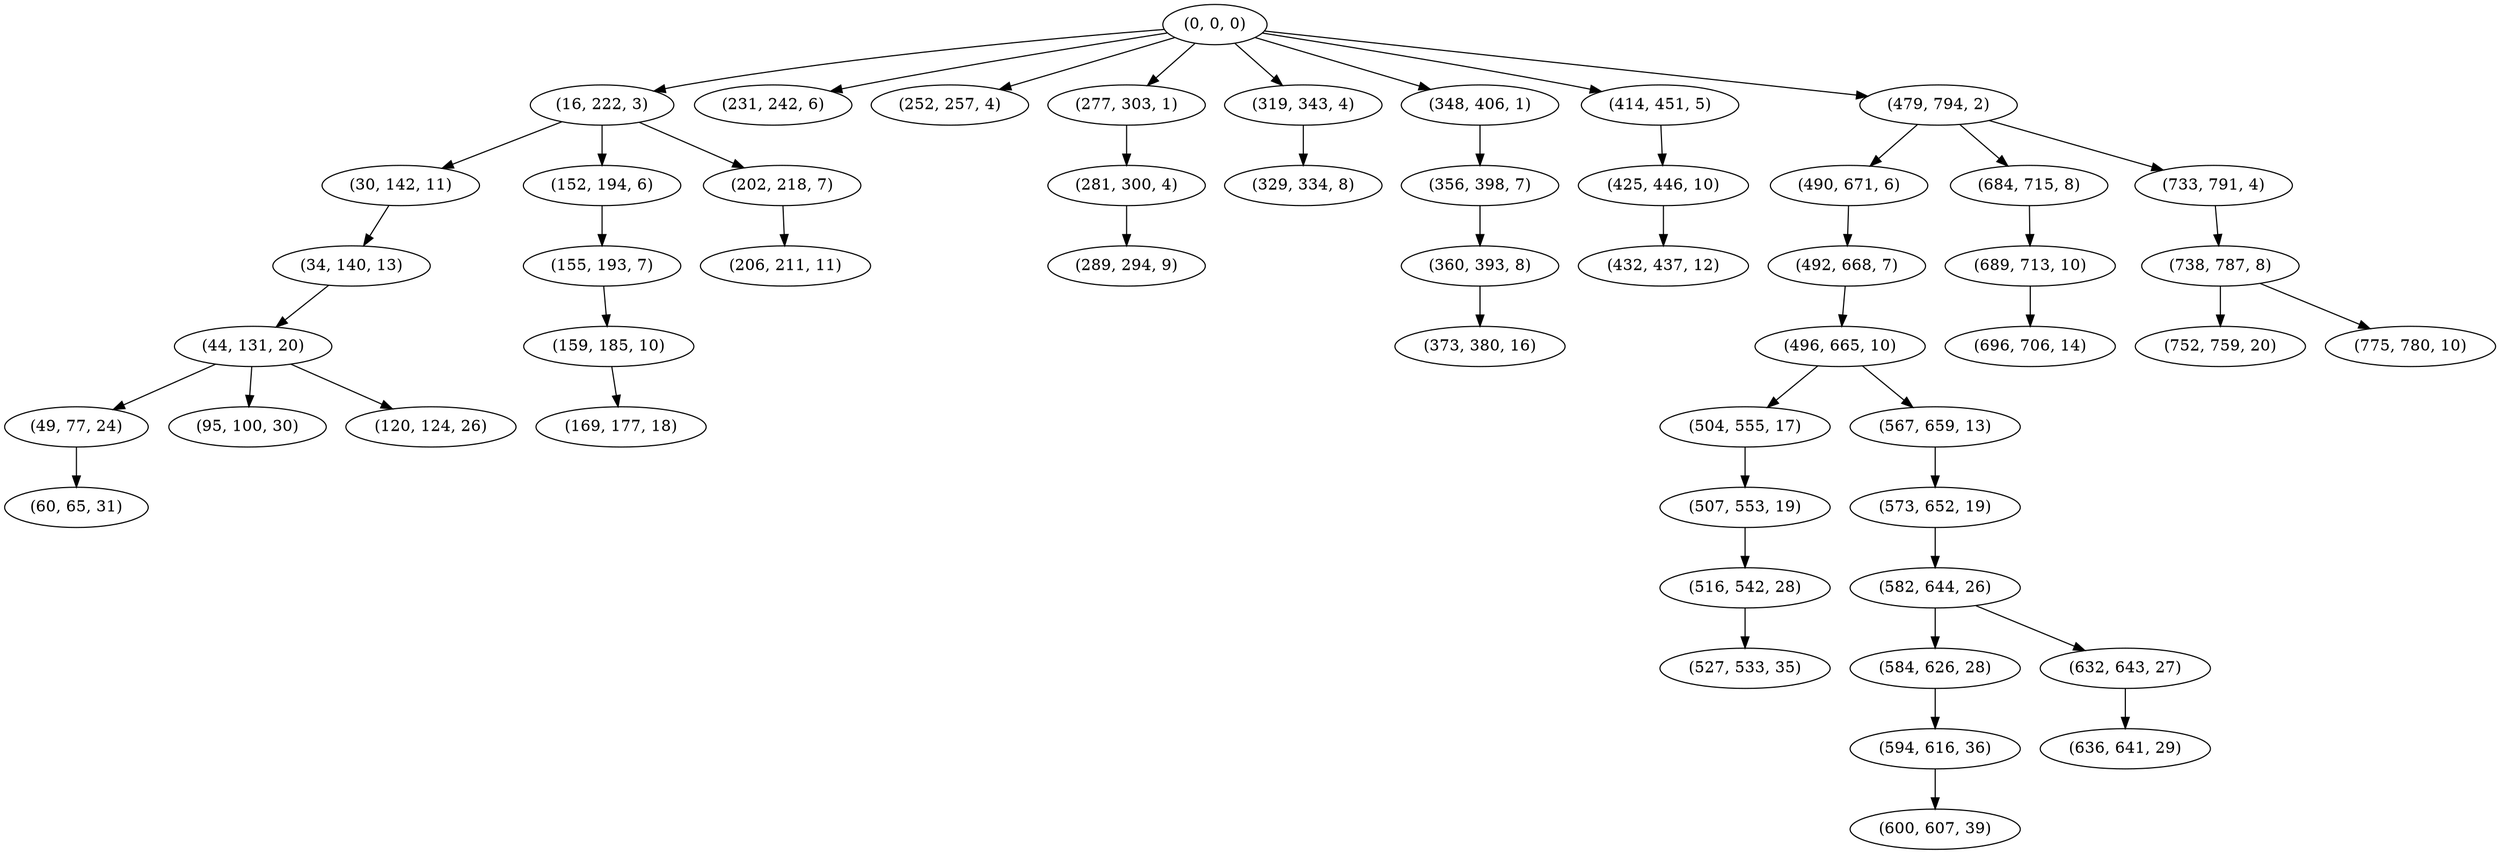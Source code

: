 digraph tree {
    "(0, 0, 0)";
    "(16, 222, 3)";
    "(30, 142, 11)";
    "(34, 140, 13)";
    "(44, 131, 20)";
    "(49, 77, 24)";
    "(60, 65, 31)";
    "(95, 100, 30)";
    "(120, 124, 26)";
    "(152, 194, 6)";
    "(155, 193, 7)";
    "(159, 185, 10)";
    "(169, 177, 18)";
    "(202, 218, 7)";
    "(206, 211, 11)";
    "(231, 242, 6)";
    "(252, 257, 4)";
    "(277, 303, 1)";
    "(281, 300, 4)";
    "(289, 294, 9)";
    "(319, 343, 4)";
    "(329, 334, 8)";
    "(348, 406, 1)";
    "(356, 398, 7)";
    "(360, 393, 8)";
    "(373, 380, 16)";
    "(414, 451, 5)";
    "(425, 446, 10)";
    "(432, 437, 12)";
    "(479, 794, 2)";
    "(490, 671, 6)";
    "(492, 668, 7)";
    "(496, 665, 10)";
    "(504, 555, 17)";
    "(507, 553, 19)";
    "(516, 542, 28)";
    "(527, 533, 35)";
    "(567, 659, 13)";
    "(573, 652, 19)";
    "(582, 644, 26)";
    "(584, 626, 28)";
    "(594, 616, 36)";
    "(600, 607, 39)";
    "(632, 643, 27)";
    "(636, 641, 29)";
    "(684, 715, 8)";
    "(689, 713, 10)";
    "(696, 706, 14)";
    "(733, 791, 4)";
    "(738, 787, 8)";
    "(752, 759, 20)";
    "(775, 780, 10)";
    "(0, 0, 0)" -> "(16, 222, 3)";
    "(0, 0, 0)" -> "(231, 242, 6)";
    "(0, 0, 0)" -> "(252, 257, 4)";
    "(0, 0, 0)" -> "(277, 303, 1)";
    "(0, 0, 0)" -> "(319, 343, 4)";
    "(0, 0, 0)" -> "(348, 406, 1)";
    "(0, 0, 0)" -> "(414, 451, 5)";
    "(0, 0, 0)" -> "(479, 794, 2)";
    "(16, 222, 3)" -> "(30, 142, 11)";
    "(16, 222, 3)" -> "(152, 194, 6)";
    "(16, 222, 3)" -> "(202, 218, 7)";
    "(30, 142, 11)" -> "(34, 140, 13)";
    "(34, 140, 13)" -> "(44, 131, 20)";
    "(44, 131, 20)" -> "(49, 77, 24)";
    "(44, 131, 20)" -> "(95, 100, 30)";
    "(44, 131, 20)" -> "(120, 124, 26)";
    "(49, 77, 24)" -> "(60, 65, 31)";
    "(152, 194, 6)" -> "(155, 193, 7)";
    "(155, 193, 7)" -> "(159, 185, 10)";
    "(159, 185, 10)" -> "(169, 177, 18)";
    "(202, 218, 7)" -> "(206, 211, 11)";
    "(277, 303, 1)" -> "(281, 300, 4)";
    "(281, 300, 4)" -> "(289, 294, 9)";
    "(319, 343, 4)" -> "(329, 334, 8)";
    "(348, 406, 1)" -> "(356, 398, 7)";
    "(356, 398, 7)" -> "(360, 393, 8)";
    "(360, 393, 8)" -> "(373, 380, 16)";
    "(414, 451, 5)" -> "(425, 446, 10)";
    "(425, 446, 10)" -> "(432, 437, 12)";
    "(479, 794, 2)" -> "(490, 671, 6)";
    "(479, 794, 2)" -> "(684, 715, 8)";
    "(479, 794, 2)" -> "(733, 791, 4)";
    "(490, 671, 6)" -> "(492, 668, 7)";
    "(492, 668, 7)" -> "(496, 665, 10)";
    "(496, 665, 10)" -> "(504, 555, 17)";
    "(496, 665, 10)" -> "(567, 659, 13)";
    "(504, 555, 17)" -> "(507, 553, 19)";
    "(507, 553, 19)" -> "(516, 542, 28)";
    "(516, 542, 28)" -> "(527, 533, 35)";
    "(567, 659, 13)" -> "(573, 652, 19)";
    "(573, 652, 19)" -> "(582, 644, 26)";
    "(582, 644, 26)" -> "(584, 626, 28)";
    "(582, 644, 26)" -> "(632, 643, 27)";
    "(584, 626, 28)" -> "(594, 616, 36)";
    "(594, 616, 36)" -> "(600, 607, 39)";
    "(632, 643, 27)" -> "(636, 641, 29)";
    "(684, 715, 8)" -> "(689, 713, 10)";
    "(689, 713, 10)" -> "(696, 706, 14)";
    "(733, 791, 4)" -> "(738, 787, 8)";
    "(738, 787, 8)" -> "(752, 759, 20)";
    "(738, 787, 8)" -> "(775, 780, 10)";
}
